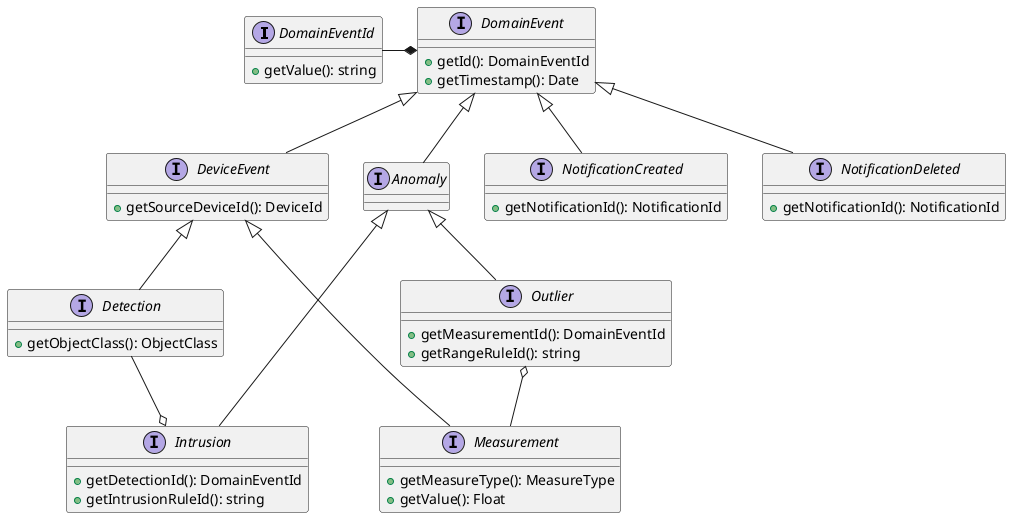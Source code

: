 @startuml

interface DomainEventId {
  + getValue(): string
}

interface DomainEvent {
  + getId(): DomainEventId
  + getTimestamp(): Date
}

interface DeviceEvent {
  + getSourceDeviceId(): DeviceId
}

interface Detection {
  + getObjectClass(): ObjectClass
}
interface Measurement {
  + getMeasureType(): MeasureType
  + getValue(): Float
}

interface NotificationCreated {
  + getNotificationId(): NotificationId
}

interface NotificationDeleted {
  + getNotificationId(): NotificationId
}

interface Anomaly
interface Intrusion {
  + getDetectionId(): DomainEventId
  + getIntrusionRuleId(): string
}

interface Outlier {
  + getMeasurementId(): DomainEventId
  + getRangeRuleId(): string
}

DomainEvent *-left- DomainEventId

DomainEvent <|-- DeviceEvent
DomainEvent <|-- NotificationCreated
DomainEvent <|-- NotificationDeleted

DeviceEvent <|-- Measurement
DeviceEvent <|-- Detection

DomainEvent <|-- Anomaly
Anomaly <|-- Intrusion
Anomaly <|-- Outlier


Outlier o-- Measurement
Intrusion o-up- Detection

@enduml
